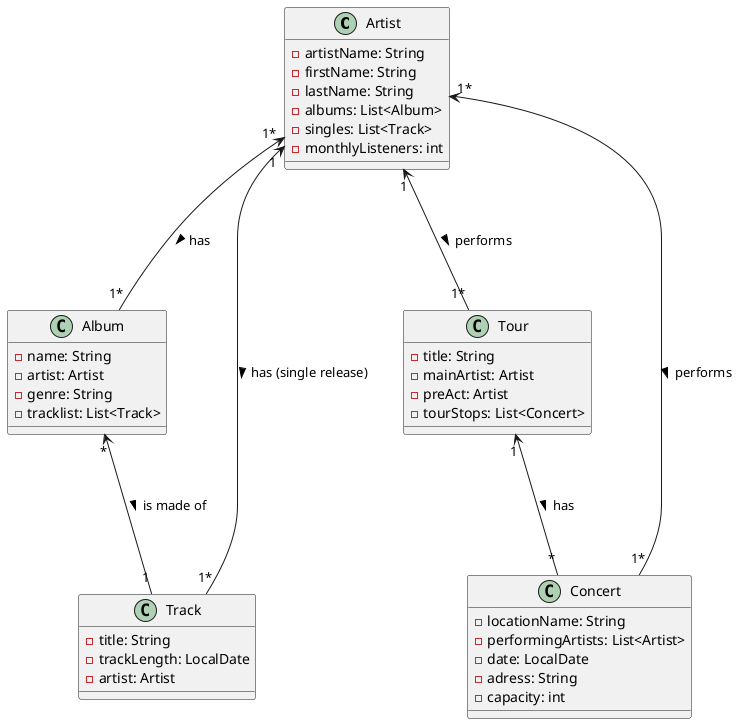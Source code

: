 @startuml

class Artist {
 - artistName: String
 - firstName: String
 - lastName: String
 - albums: List<Album>
 - singles: List<Track>
 - monthlyListeners: int
}

class Album {
 - name: String
 - artist: Artist
 - genre: String
 - tracklist: List<Track>
}

class Track {
 - title: String
 - trackLength: LocalDate
 - artist: Artist
}

class Tour {
    - title: String
    - mainArtist: Artist
    - preAct: Artist
    - tourStops: List<Concert>
}

class Concert {
    - locationName: String
    - performingArtists: List<Artist>
    - date: LocalDate
    - adress: String
    - capacity: int
}


Artist "1*" <--- "1*" Album: has >
Artist "1" <--- "1*" Track: has (single release) >
Artist "1" <--- "1*" Tour: performs >
Artist "1*" <--- "1*" Concert: performs >
Album "*" <--- "1" Track: is made of >
Tour "1" <--- "*" Concert: has >

@enduml
